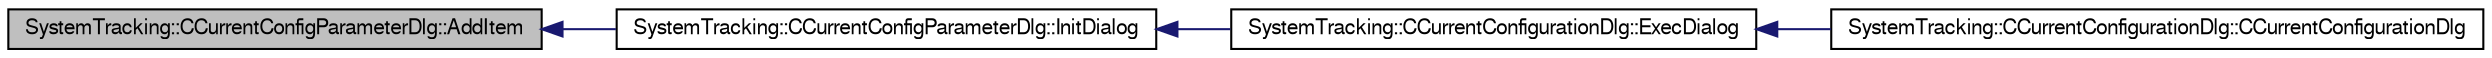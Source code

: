 digraph G
{
  edge [fontname="FreeSans",fontsize="10",labelfontname="FreeSans",labelfontsize="10"];
  node [fontname="FreeSans",fontsize="10",shape=record];
  rankdir="LR";
  Node1 [label="SystemTracking::CCurrentConfigParameterDlg::AddItem",height=0.2,width=0.4,color="black", fillcolor="grey75", style="filled" fontcolor="black"];
  Node1 -> Node2 [dir="back",color="midnightblue",fontsize="10",style="solid",fontname="FreeSans"];
  Node2 [label="SystemTracking::CCurrentConfigParameterDlg::InitDialog",height=0.2,width=0.4,color="black", fillcolor="white", style="filled",URL="$classSystemTracking_1_1CCurrentConfigParameterDlg.html#af5d0ab456f05c0c88f07541804e2f947",tooltip="To initialize the pop up dialog."];
  Node2 -> Node3 [dir="back",color="midnightblue",fontsize="10",style="solid",fontname="FreeSans"];
  Node3 [label="SystemTracking::CCurrentConfigurationDlg::ExecDialog",height=0.2,width=0.4,color="black", fillcolor="white", style="filled",URL="$classSystemTracking_1_1CCurrentConfigurationDlg.html#a7a222f0187854b93972414bbade9bc4c",tooltip="Pop&#39;s up a dialog for SubModule parameters."];
  Node3 -> Node4 [dir="back",color="midnightblue",fontsize="10",style="solid",fontname="FreeSans"];
  Node4 [label="SystemTracking::CCurrentConfigurationDlg::CCurrentConfigurationDlg",height=0.2,width=0.4,color="black", fillcolor="white", style="filled",URL="$classSystemTracking_1_1CCurrentConfigurationDlg.html#acffffa17cb0e3f30d8498d2217046e42",tooltip="Default constructor."];
}
